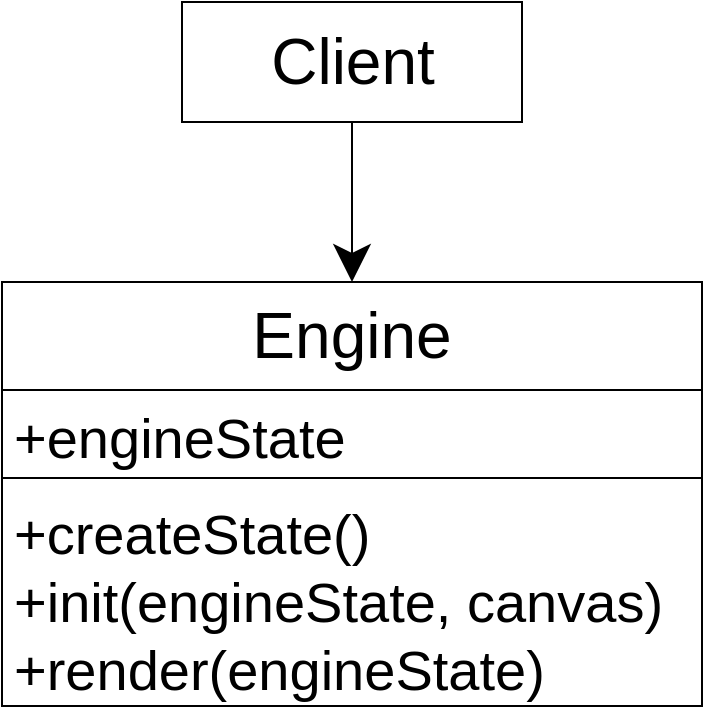 <mxfile version="14.6.13" type="device"><diagram id="BC8xdCR4pu-JVBPgS2lv" name="第 1 页"><mxGraphModel dx="946" dy="672" grid="1" gridSize="10" guides="1" tooltips="1" connect="1" arrows="1" fold="1" page="1" pageScale="1" pageWidth="827" pageHeight="1169" math="0" shadow="0"><root><mxCell id="0"/><mxCell id="1" parent="0"/><mxCell id="oUJfbf718vEpNLZcO_ho-3" value="" style="edgeStyle=orthogonalEdgeStyle;rounded=0;orthogonalLoop=1;jettySize=auto;html=1;endSize=16;startSize=16;" parent="1" source="oUJfbf718vEpNLZcO_ho-1" edge="1"><mxGeometry relative="1" as="geometry"><mxPoint x="370" y="320" as="targetPoint"/></mxGeometry></mxCell><mxCell id="oUJfbf718vEpNLZcO_ho-1" value="Client" style="html=1;fontSize=32;" parent="1" vertex="1"><mxGeometry x="285" y="180.0" width="170" height="60" as="geometry"/></mxCell><mxCell id="2JUqzzBMbc1P4zaMRSJA-1" value="Engine" style="swimlane;fontStyle=0;align=center;verticalAlign=top;childLayout=stackLayout;horizontal=1;startSize=54;horizontalStack=0;resizeParent=1;resizeParentMax=0;resizeLast=0;collapsible=1;marginBottom=0;fontSize=32;" parent="1" vertex="1"><mxGeometry x="195" y="320" width="350" height="212" as="geometry"/></mxCell><mxCell id="2JUqzzBMbc1P4zaMRSJA-2" value="+engineState" style="text;strokeColor=none;fillColor=none;align=left;verticalAlign=top;spacingLeft=4;spacingRight=4;overflow=hidden;rotatable=0;points=[[0,0.5],[1,0.5]];portConstraint=eastwest;fontSize=28;" parent="2JUqzzBMbc1P4zaMRSJA-1" vertex="1"><mxGeometry y="54" width="350" height="40" as="geometry"/></mxCell><mxCell id="2JUqzzBMbc1P4zaMRSJA-3" value="" style="line;strokeWidth=1;fillColor=none;align=left;verticalAlign=middle;spacingTop=-1;spacingLeft=3;spacingRight=3;rotatable=0;labelPosition=right;points=[];portConstraint=eastwest;" parent="2JUqzzBMbc1P4zaMRSJA-1" vertex="1"><mxGeometry y="94" width="350" height="8" as="geometry"/></mxCell><mxCell id="2JUqzzBMbc1P4zaMRSJA-4" value="+createState()&#10;+init(engineState, canvas)&#10;+render(engineState)" style="text;strokeColor=none;fillColor=none;align=left;verticalAlign=top;spacingLeft=4;spacingRight=4;overflow=hidden;rotatable=0;points=[[0,0.5],[1,0.5]];portConstraint=eastwest;fontSize=28;" parent="2JUqzzBMbc1P4zaMRSJA-1" vertex="1"><mxGeometry y="102" width="350" height="110" as="geometry"/></mxCell></root></mxGraphModel></diagram></mxfile>